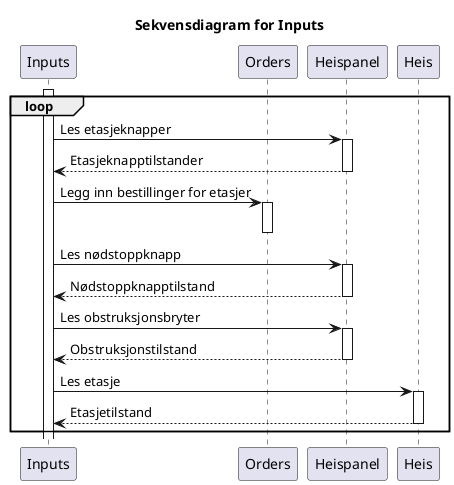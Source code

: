 @startuml inputs_sekvensdiagram_tent
title "Sekvensdiagram for Inputs"

participant Inputs
participant Orders

activate Inputs

loop
    Inputs -> Heispanel: Les etasjeknapper
    activate Heispanel
    Inputs <-- Heispanel: Etasjeknapptilstander
    deactivate Heispanel

    Inputs -> Orders: Legg inn bestillinger for etasjer
    activate Orders
    deactivate Orders

    Inputs -> Heispanel: Les nødstoppknapp
    activate Heispanel
    Inputs <-- Heispanel: Nødstoppknapptilstand
    deactivate Heispanel

    Inputs -> Heispanel: Les obstruksjonsbryter
    activate Heispanel
    Inputs <-- Heispanel: Obstruksjonstilstand
    deactivate Heispanel

    Inputs -> Heis: Les etasje
    activate Heis
    Inputs <-- Heis: Etasjetilstand
    deactivate Heis

end

@enduml